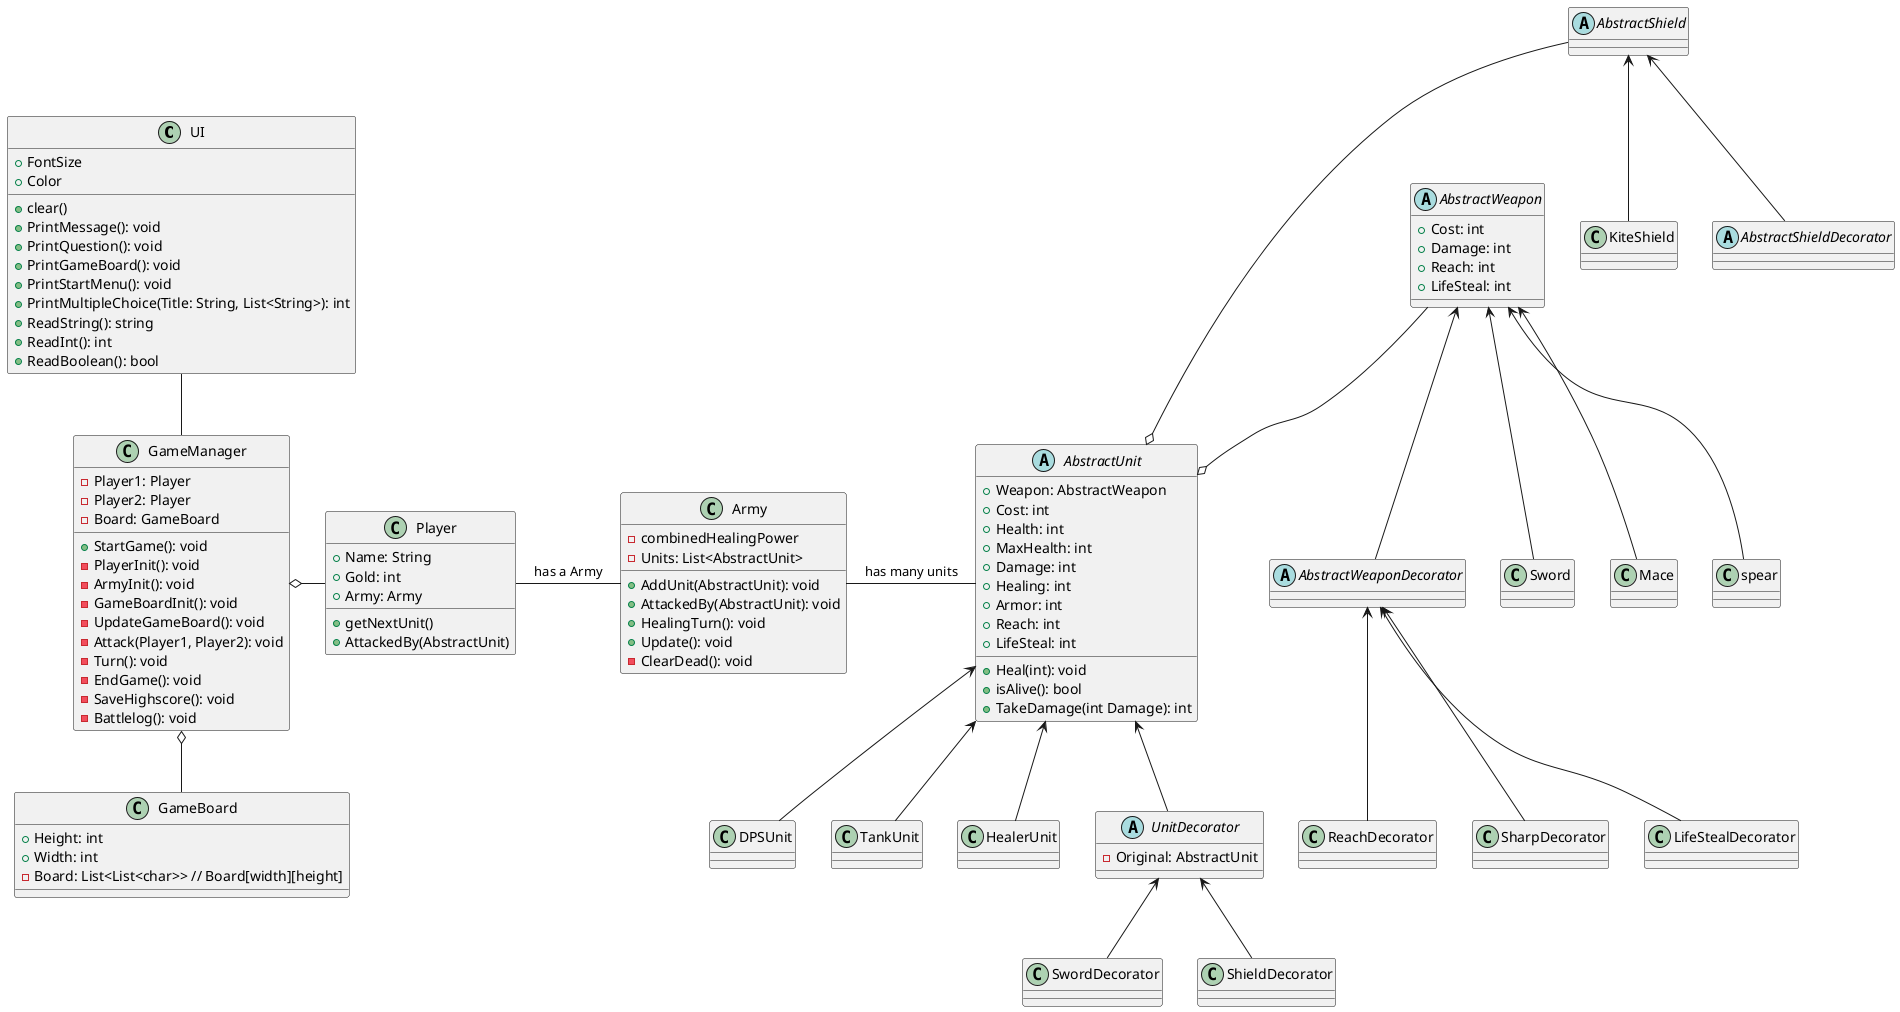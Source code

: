 @startuml
'https://plantuml.com/class-diagram
class UI{
+ FontSize
+ Color
+ clear()
+ PrintMessage(): void
+ PrintQuestion(): void
+ PrintGameBoard(): void
+ PrintStartMenu(): void
+ PrintMultipleChoice(Title: String, List<String>): int
+ ReadString(): string
+ ReadInt(): int
+ ReadBoolean(): bool
}
class GameManager{
- Player1: Player
- Player2: Player
- Board: GameBoard 
+ StartGame(): void
- PlayerInit(): void
- ArmyInit(): void
- GameBoardInit(): void
- UpdateGameBoard(): void
- Attack(Player1, Player2): void
- Turn(): void
- EndGame(): void
- SaveHighscore(): void
- Battlelog(): void
}
class GameBoard{
+ Height: int
+ Width: int
- Board: List<List<char>> // Board[width][height]
}


class Army {
- combinedHealingPower
- Units: List<AbstractUnit>
+ AddUnit(AbstractUnit): void
+ AttackedBy(AbstractUnit): void
+ HealingTurn(): void
+ Update(): void
- ClearDead(): void
}
class Player{
+ Name: String
+ Gold: int
+ Army: Army
+ getNextUnit()
+ AttackedBy(AbstractUnit)
}

abstract class AbstractUnit{
+ Weapon: AbstractWeapon
+ Cost: int
+ Health: int
+ MaxHealth: int
+ Damage: int
+ Healing: int
+ Armor: int
+ Reach: int
+ Heal(int): void
+ LifeSteal: int
+ isAlive(): bool
+ TakeDamage(int Damage): int
}
class DPSUnit
class TankUnit
class HealerUnit
abstract class UnitDecorator{
- Original: AbstractUnit
}
class SwordDecorator
class ShieldDecorator

abstract class AbstractWeapon{
+ Cost: int
+ Damage: int
+ Reach: int
+ LifeSteal: int
}

abstract class AbstractWeaponDecorator
class ReachDecorator
class SharpDecorator
class LifeStealDecorator

abstract class AbstractShield
class KiteShield

abstract class AbstractShieldDecorator

class Sword
class Mace
class spear

AbstractShield <-- AbstractShieldDecorator
AbstractShield <-- KiteShield

AbstractWeapon <-- AbstractWeaponDecorator
AbstractWeapon <-- Sword
AbstractWeapon <-- Mace
AbstractWeapon <-- spear

AbstractWeaponDecorator <-- ReachDecorator
AbstractWeaponDecorator <-- SharpDecorator
AbstractWeaponDecorator <-- LifeStealDecorator

UI -- GameManager
GameManager o- Player
GameManager o-- GameBoard
Player - Army : has a Army
Army - AbstractUnit : has many units
AbstractWeapon --o AbstractUnit
AbstractShield ---o AbstractUnit
AbstractUnit <-- DPSUnit
AbstractUnit <-- TankUnit
AbstractUnit <-- HealerUnit
AbstractUnit <-- UnitDecorator
UnitDecorator <-- ShieldDecorator
UnitDecorator <-- SwordDecorator



@enduml